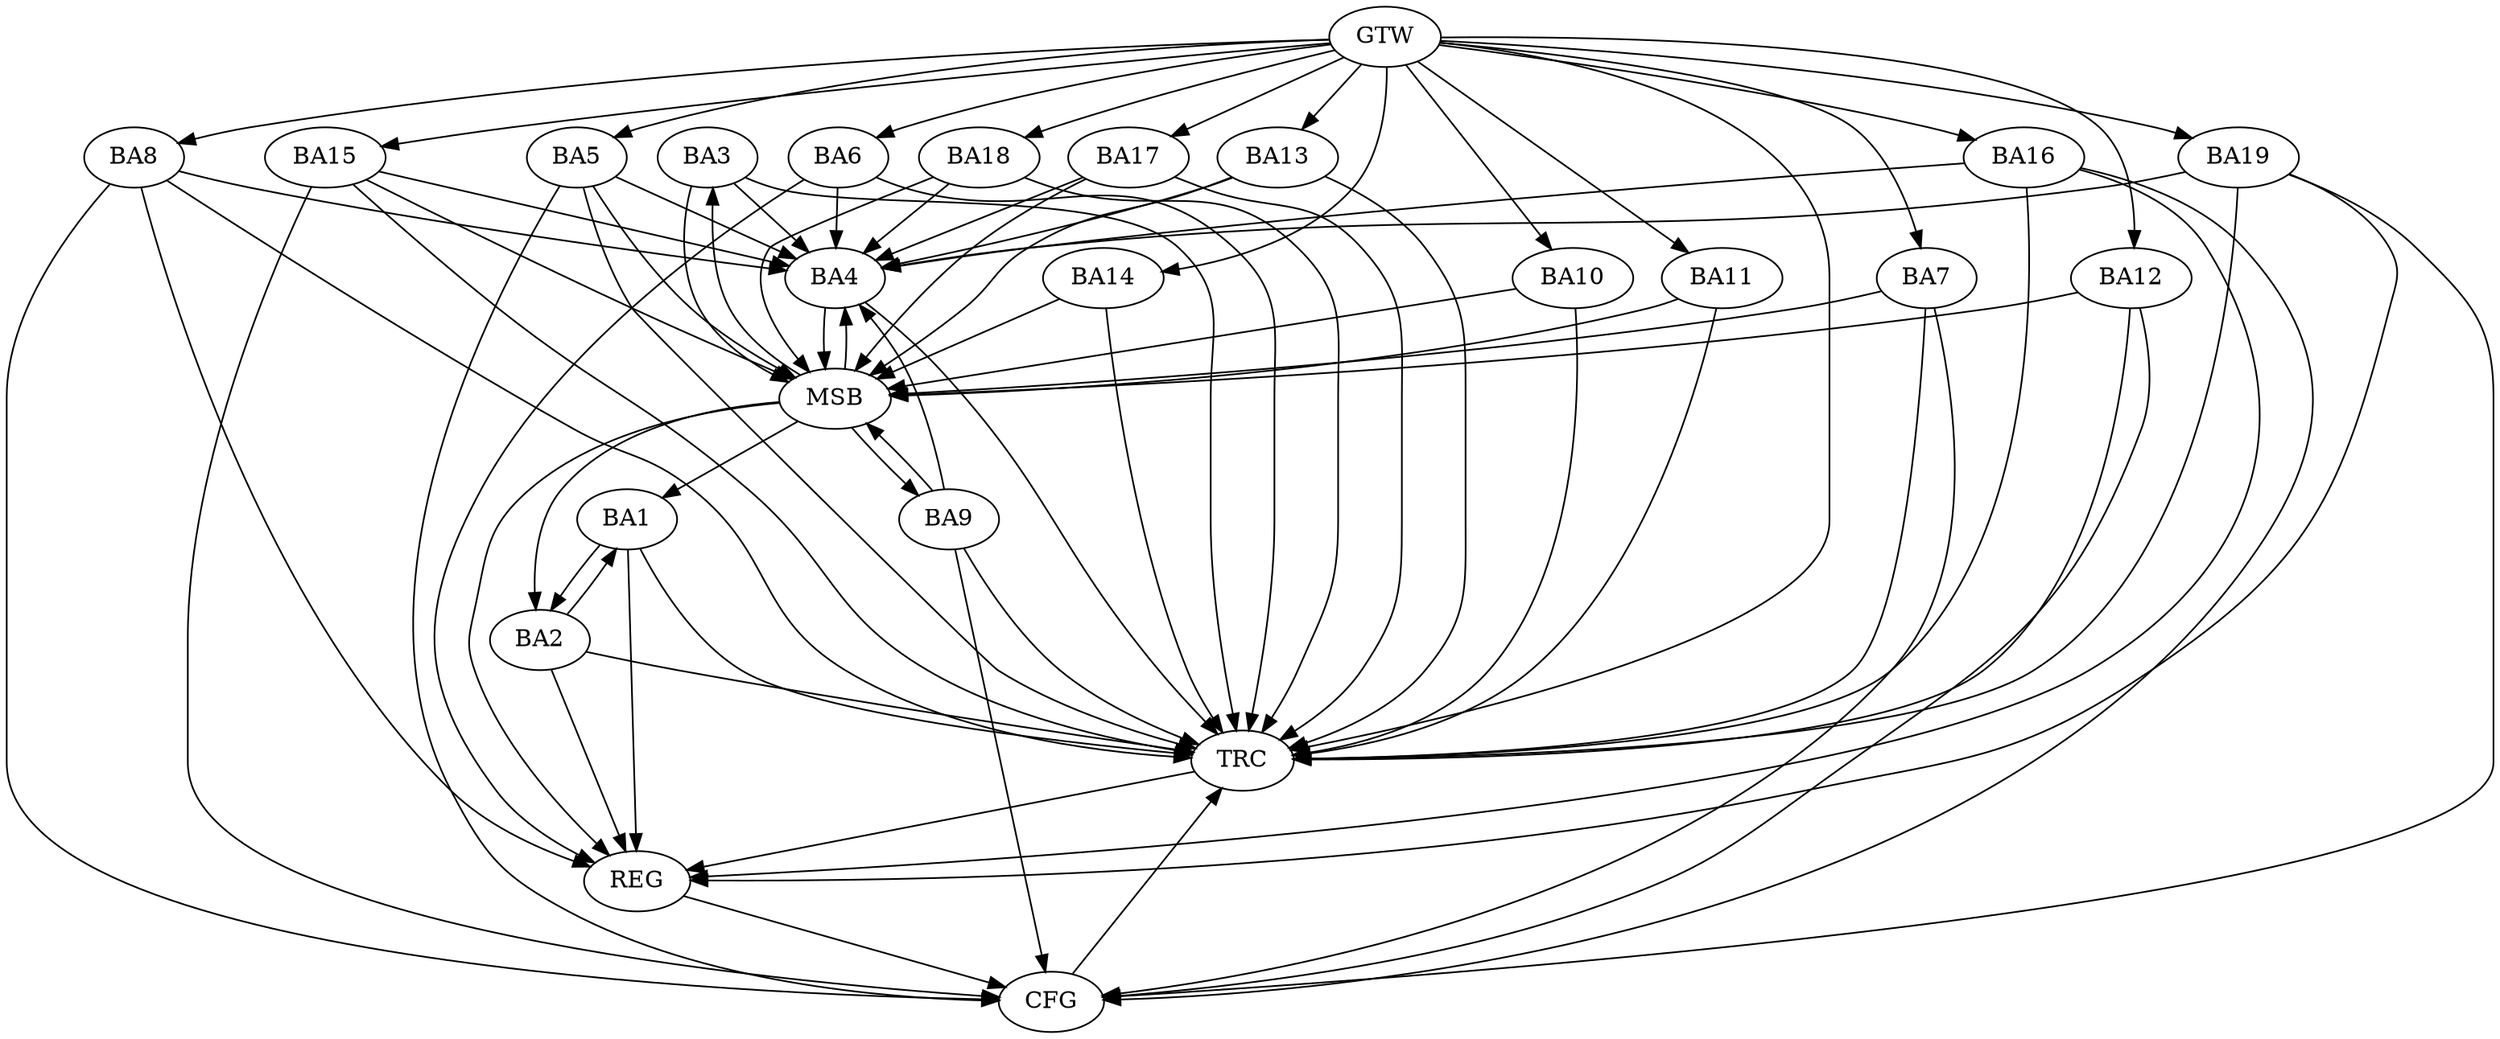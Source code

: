 strict digraph G {
  BA1 [ label="BA1" ];
  BA2 [ label="BA2" ];
  BA3 [ label="BA3" ];
  BA4 [ label="BA4" ];
  BA5 [ label="BA5" ];
  BA6 [ label="BA6" ];
  BA7 [ label="BA7" ];
  BA8 [ label="BA8" ];
  BA9 [ label="BA9" ];
  BA10 [ label="BA10" ];
  BA11 [ label="BA11" ];
  BA12 [ label="BA12" ];
  BA13 [ label="BA13" ];
  BA14 [ label="BA14" ];
  BA15 [ label="BA15" ];
  BA16 [ label="BA16" ];
  BA17 [ label="BA17" ];
  BA18 [ label="BA18" ];
  BA19 [ label="BA19" ];
  GTW [ label="GTW" ];
  REG [ label="REG" ];
  MSB [ label="MSB" ];
  CFG [ label="CFG" ];
  TRC [ label="TRC" ];
  BA1 -> BA2;
  BA2 -> BA1;
  BA8 -> BA4;
  BA16 -> BA4;
  BA19 -> BA4;
  GTW -> BA5;
  GTW -> BA6;
  GTW -> BA7;
  GTW -> BA8;
  GTW -> BA10;
  GTW -> BA11;
  GTW -> BA12;
  GTW -> BA13;
  GTW -> BA14;
  GTW -> BA15;
  GTW -> BA16;
  GTW -> BA17;
  GTW -> BA18;
  GTW -> BA19;
  BA1 -> REG;
  BA2 -> REG;
  BA6 -> REG;
  BA8 -> REG;
  BA16 -> REG;
  BA19 -> REG;
  BA3 -> MSB;
  MSB -> BA1;
  MSB -> REG;
  BA4 -> MSB;
  BA5 -> MSB;
  MSB -> BA4;
  BA7 -> MSB;
  BA9 -> MSB;
  BA10 -> MSB;
  BA11 -> MSB;
  BA12 -> MSB;
  BA13 -> MSB;
  MSB -> BA3;
  BA14 -> MSB;
  BA15 -> MSB;
  BA17 -> MSB;
  MSB -> BA2;
  BA18 -> MSB;
  MSB -> BA9;
  BA8 -> CFG;
  BA19 -> CFG;
  BA9 -> CFG;
  BA16 -> CFG;
  BA5 -> CFG;
  BA15 -> CFG;
  BA7 -> CFG;
  BA12 -> CFG;
  REG -> CFG;
  BA1 -> TRC;
  BA2 -> TRC;
  BA3 -> TRC;
  BA4 -> TRC;
  BA5 -> TRC;
  BA6 -> TRC;
  BA7 -> TRC;
  BA8 -> TRC;
  BA9 -> TRC;
  BA10 -> TRC;
  BA11 -> TRC;
  BA12 -> TRC;
  BA13 -> TRC;
  BA14 -> TRC;
  BA15 -> TRC;
  BA16 -> TRC;
  BA17 -> TRC;
  BA18 -> TRC;
  BA19 -> TRC;
  GTW -> TRC;
  CFG -> TRC;
  TRC -> REG;
  BA5 -> BA4;
  BA9 -> BA4;
  BA6 -> BA4;
  BA18 -> BA4;
  BA13 -> BA4;
  BA17 -> BA4;
  BA3 -> BA4;
  BA15 -> BA4;
}

